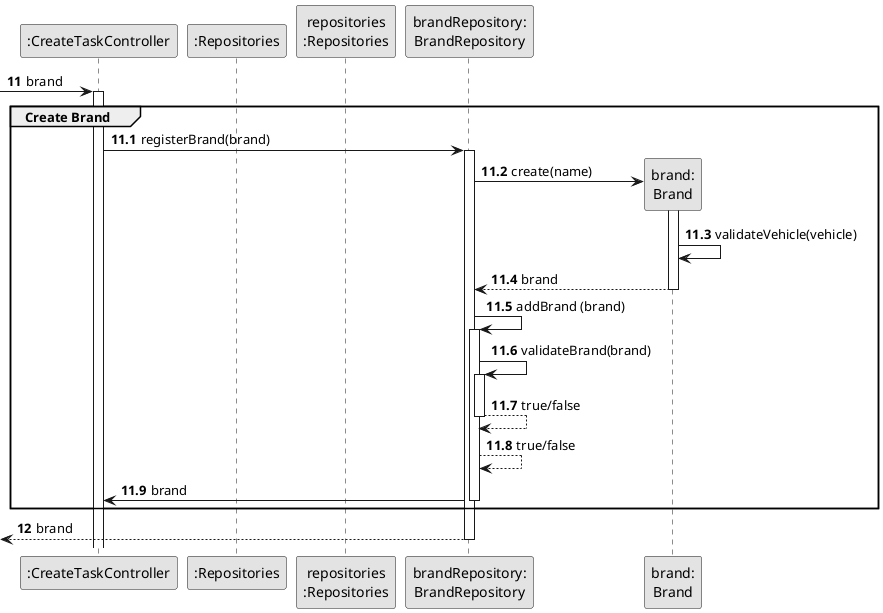 @startuml
skinparam monochrome true
skinparam packageStyle rectangle
skinparam shadowing false

participant ":CreateTaskController" as CTRL
participant ":Repositories" as RepositorySingleton
participant "repositories\n:Repositories" as PLAT
participant "brandRepository:\nBrandRepository" as BR
participant "brand:\nBrand" as Brand

autonumber 11
-> CTRL: brand

autonumber 11.1
activate CTRL
    group Create Brand

        CTRL -> BR : registerBrand(brand)

        activate BR

            BR -> Brand**: create(name)

            activate Brand

                Brand -> Brand: validateVehicle(vehicle)
                Brand --> BR : brand

            deactivate Brand

        BR -> BR: addBrand (brand)

        activate BR
            BR -> BR: validateBrand(brand)
            activate BR
                BR --> BR : true/false
            deactivate BR

            BR --> BR : true/false

            BR -> CTRL : brand
        deactivate BR
    end

    autonumber 12
    <-- BR : brand
deactivate BR


@enduml